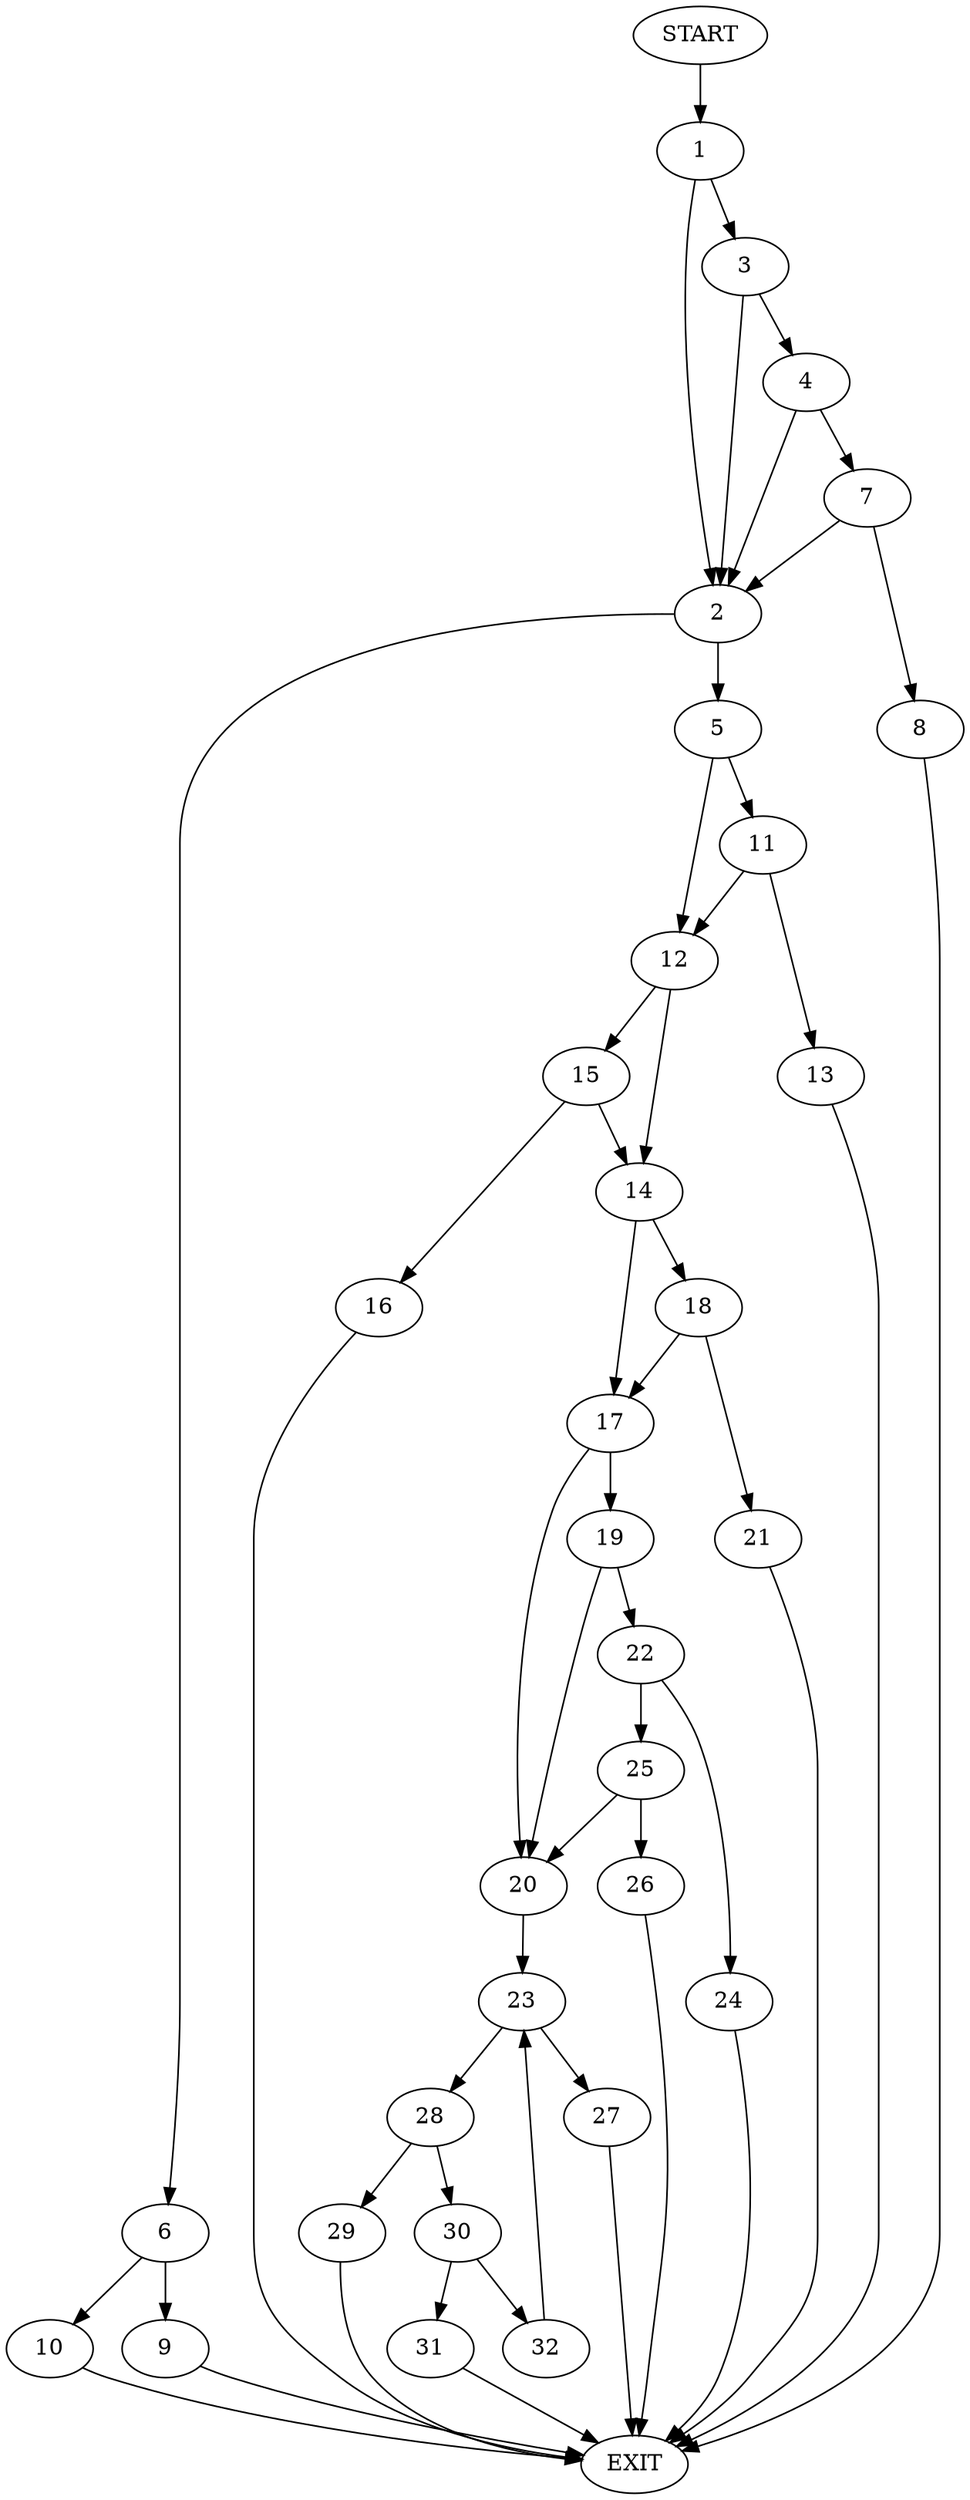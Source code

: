 digraph {
0 [label="START"]
33 [label="EXIT"]
0 -> 1
1 -> 2
1 -> 3
3 -> 2
3 -> 4
2 -> 5
2 -> 6
4 -> 7
4 -> 2
7 -> 8
7 -> 2
8 -> 33
6 -> 9
6 -> 10
5 -> 11
5 -> 12
9 -> 33
10 -> 33
11 -> 13
11 -> 12
12 -> 14
12 -> 15
13 -> 33
15 -> 16
15 -> 14
14 -> 17
14 -> 18
16 -> 33
17 -> 19
17 -> 20
18 -> 21
18 -> 17
21 -> 33
19 -> 22
19 -> 20
20 -> 23
22 -> 24
22 -> 25
24 -> 33
25 -> 26
25 -> 20
26 -> 33
23 -> 27
23 -> 28
28 -> 29
28 -> 30
27 -> 33
29 -> 33
30 -> 31
30 -> 32
31 -> 33
32 -> 23
}
